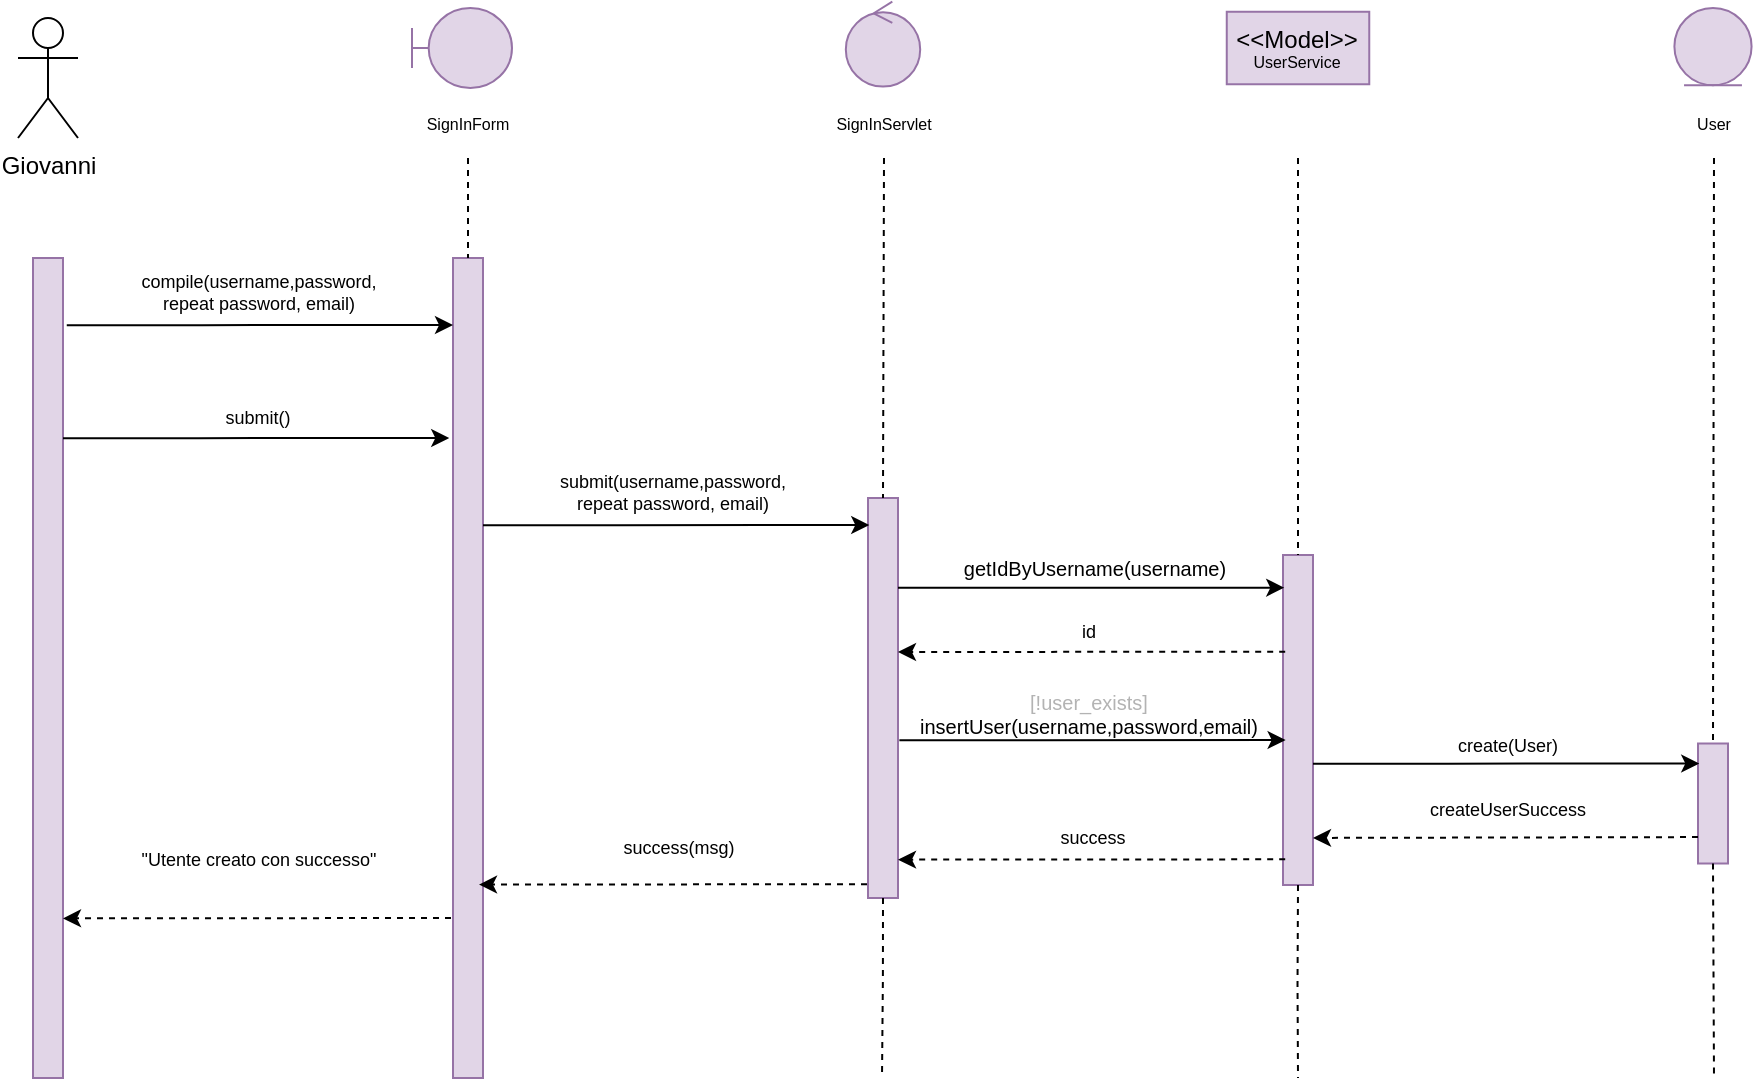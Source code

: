 <mxfile version="15.6.8" type="device"><diagram id="WpRlc5r96wPyT1yBFLWO" name="Page-1"><mxGraphModel dx="1372" dy="717" grid="1" gridSize="10" guides="1" tooltips="1" connect="1" arrows="1" fold="1" page="1" pageScale="1" pageWidth="827" pageHeight="1169" math="0" shadow="0"><root><mxCell id="0"/><mxCell id="1" parent="0"/><mxCell id="WPhjHyZeCxfKg7nktDVD-418" value="Giovanni" style="shape=umlActor;verticalLabelPosition=bottom;verticalAlign=top;html=1;outlineConnect=0;" vertex="1" parent="1"><mxGeometry x="710" y="740" width="30" height="60" as="geometry"/></mxCell><mxCell id="WPhjHyZeCxfKg7nktDVD-419" value="" style="rounded=0;whiteSpace=wrap;html=1;fillColor=#e1d5e7;strokeColor=#9673a6;" vertex="1" parent="1"><mxGeometry x="717.5" y="860" width="15" height="410" as="geometry"/></mxCell><mxCell id="WPhjHyZeCxfKg7nktDVD-420" value="" style="rounded=0;whiteSpace=wrap;html=1;fillColor=#e1d5e7;strokeColor=#9673a6;" vertex="1" parent="1"><mxGeometry x="927.5" y="860" width="15" height="410" as="geometry"/></mxCell><mxCell id="WPhjHyZeCxfKg7nktDVD-421" value="" style="endArrow=none;dashed=1;html=1;rounded=0;fontSize=8;entryX=0.5;entryY=0;entryDx=0;entryDy=0;exitX=0.5;exitY=1;exitDx=0;exitDy=0;" edge="1" parent="1" target="WPhjHyZeCxfKg7nktDVD-420"><mxGeometry width="50" height="50" relative="1" as="geometry"><mxPoint x="935" y="810" as="sourcePoint"/><mxPoint x="957.5" y="870" as="targetPoint"/></mxGeometry></mxCell><mxCell id="WPhjHyZeCxfKg7nktDVD-423" value="&lt;div&gt;SignInForm&lt;br&gt;&lt;/div&gt;" style="text;html=1;strokeColor=none;fillColor=none;align=center;verticalAlign=middle;whiteSpace=wrap;rounded=0;fontSize=8;" vertex="1" parent="1"><mxGeometry x="920" y="785" width="30" height="15" as="geometry"/></mxCell><mxCell id="WPhjHyZeCxfKg7nktDVD-424" value="submit()" style="text;html=1;strokeColor=none;fillColor=none;align=center;verticalAlign=middle;whiteSpace=wrap;rounded=0;fontSize=9;" vertex="1" parent="1"><mxGeometry x="770" y="930" width="120" height="20" as="geometry"/></mxCell><mxCell id="WPhjHyZeCxfKg7nktDVD-426" value="SignInServlet" style="text;html=1;strokeColor=none;fillColor=none;align=center;verticalAlign=middle;whiteSpace=wrap;rounded=0;fontSize=8;" vertex="1" parent="1"><mxGeometry x="1127.5" y="785" width="30" height="15" as="geometry"/></mxCell><mxCell id="WPhjHyZeCxfKg7nktDVD-427" value="" style="rounded=0;whiteSpace=wrap;html=1;fillColor=#e1d5e7;strokeColor=#9673a6;" vertex="1" parent="1"><mxGeometry x="1135" y="980" width="15" height="200" as="geometry"/></mxCell><mxCell id="WPhjHyZeCxfKg7nktDVD-428" value="" style="endArrow=none;dashed=1;html=1;rounded=0;fontSize=8;entryX=0.5;entryY=0;entryDx=0;entryDy=0;" edge="1" parent="1" target="WPhjHyZeCxfKg7nktDVD-427"><mxGeometry width="50" height="50" relative="1" as="geometry"><mxPoint x="1143" y="810" as="sourcePoint"/><mxPoint x="1187.5" y="883.5" as="targetPoint"/></mxGeometry></mxCell><mxCell id="WPhjHyZeCxfKg7nktDVD-430" value="&lt;font color=&quot;#B3B3B3&quot;&gt;[!user_exists] &lt;/font&gt;insertUser(username,password,email)" style="text;html=1;strokeColor=none;fillColor=none;align=center;verticalAlign=middle;whiteSpace=wrap;rounded=0;fontSize=10;" vertex="1" parent="1"><mxGeometry x="1148.75" y="1073.75" width="192.5" height="29" as="geometry"/></mxCell><mxCell id="WPhjHyZeCxfKg7nktDVD-431" value="" style="rounded=0;whiteSpace=wrap;html=1;fillColor=#e1d5e7;strokeColor=#9673a6;" vertex="1" parent="1"><mxGeometry x="1342.5" y="1008.5" width="15" height="165" as="geometry"/></mxCell><mxCell id="WPhjHyZeCxfKg7nktDVD-432" value="" style="endArrow=none;dashed=1;html=1;rounded=0;fontSize=8;entryX=0.5;entryY=0;entryDx=0;entryDy=0;" edge="1" parent="1" target="WPhjHyZeCxfKg7nktDVD-431"><mxGeometry width="50" height="50" relative="1" as="geometry"><mxPoint x="1350" y="810" as="sourcePoint"/><mxPoint x="1372.5" y="908.5" as="targetPoint"/></mxGeometry></mxCell><mxCell id="WPhjHyZeCxfKg7nktDVD-434" value="&lt;font style=&quot;font-size: 9px;&quot;&gt;create(User)&lt;/font&gt;" style="text;html=1;strokeColor=none;fillColor=none;align=center;verticalAlign=middle;whiteSpace=wrap;rounded=0;fontSize=9;" vertex="1" parent="1"><mxGeometry x="1360" y="1093.75" width="190" height="20" as="geometry"/></mxCell><mxCell id="WPhjHyZeCxfKg7nktDVD-436" value="" style="rounded=0;whiteSpace=wrap;html=1;fillColor=#e1d5e7;strokeColor=#9673a6;" vertex="1" parent="1"><mxGeometry x="1550" y="1102.75" width="15" height="60" as="geometry"/></mxCell><mxCell id="WPhjHyZeCxfKg7nktDVD-437" value="" style="endArrow=none;dashed=1;html=1;rounded=0;fontSize=8;entryX=0.5;entryY=0;entryDx=0;entryDy=0;" edge="1" parent="1" target="WPhjHyZeCxfKg7nktDVD-436"><mxGeometry width="50" height="50" relative="1" as="geometry"><mxPoint x="1558" y="810" as="sourcePoint"/><mxPoint x="1484.66" y="1001.25" as="targetPoint"/></mxGeometry></mxCell><mxCell id="WPhjHyZeCxfKg7nktDVD-438" value="&lt;div&gt;createUserSuccess&lt;/div&gt;" style="text;html=1;strokeColor=none;fillColor=none;align=center;verticalAlign=middle;whiteSpace=wrap;rounded=0;fontSize=9;" vertex="1" parent="1"><mxGeometry x="1395" y="1133" width="120" height="5" as="geometry"/></mxCell><mxCell id="WPhjHyZeCxfKg7nktDVD-439" value="" style="endArrow=classic;html=1;rounded=0;dashed=1;fontSize=7;entryX=1;entryY=0.333;entryDx=0;entryDy=0;entryPerimeter=0;" edge="1" parent="1"><mxGeometry width="50" height="50" relative="1" as="geometry"><mxPoint x="1550" y="1149.54" as="sourcePoint"/><mxPoint x="1357.5" y="1149.96" as="targetPoint"/></mxGeometry></mxCell><mxCell id="WPhjHyZeCxfKg7nktDVD-440" value="" style="endArrow=none;dashed=1;html=1;rounded=0;fontSize=8;exitX=0.5;exitY=1;exitDx=0;exitDy=0;" edge="1" parent="1" source="WPhjHyZeCxfKg7nktDVD-436"><mxGeometry width="50" height="50" relative="1" as="geometry"><mxPoint x="1484.99" y="1216.25" as="sourcePoint"/><mxPoint x="1558" y="1270" as="targetPoint"/></mxGeometry></mxCell><mxCell id="WPhjHyZeCxfKg7nktDVD-441" value="" style="endArrow=none;dashed=1;html=1;rounded=0;fontSize=8;exitX=0.5;exitY=1;exitDx=0;exitDy=0;" edge="1" parent="1" source="WPhjHyZeCxfKg7nktDVD-431"><mxGeometry width="50" height="50" relative="1" as="geometry"><mxPoint x="1350.25" y="1193.5" as="sourcePoint"/><mxPoint x="1350" y="1270" as="targetPoint"/><Array as="points"><mxPoint x="1349.76" y="1223.5"/></Array></mxGeometry></mxCell><mxCell id="WPhjHyZeCxfKg7nktDVD-442" value="" style="endArrow=none;dashed=1;html=1;rounded=0;fontSize=8;exitX=0.5;exitY=1;exitDx=0;exitDy=0;" edge="1" parent="1" source="WPhjHyZeCxfKg7nktDVD-427"><mxGeometry width="50" height="50" relative="1" as="geometry"><mxPoint x="1142.94" y="1190" as="sourcePoint"/><mxPoint x="1142" y="1270" as="targetPoint"/><Array as="points"><mxPoint x="1142.45" y="1220"/></Array></mxGeometry></mxCell><mxCell id="WPhjHyZeCxfKg7nktDVD-443" value="User" style="text;html=1;strokeColor=none;fillColor=none;align=center;verticalAlign=middle;whiteSpace=wrap;rounded=0;fontSize=8;" vertex="1" parent="1"><mxGeometry x="1542.5" y="785" width="30" height="15" as="geometry"/></mxCell><mxCell id="WPhjHyZeCxfKg7nktDVD-444" value="" style="endArrow=classic;html=1;rounded=0;exitX=1;exitY=0;exitDx=0;exitDy=0;entryX=-0.125;entryY=0.121;entryDx=0;entryDy=0;entryPerimeter=0;" edge="1" parent="1"><mxGeometry width="50" height="50" relative="1" as="geometry"><mxPoint x="732.5" y="950.07" as="sourcePoint"/><mxPoint x="925.625" y="950" as="targetPoint"/><Array as="points"><mxPoint x="780" y="950.07"/><mxPoint x="800" y="950.07"/></Array></mxGeometry></mxCell><mxCell id="WPhjHyZeCxfKg7nktDVD-445" value="" style="endArrow=classic;html=1;rounded=0;exitX=1;exitY=0;exitDx=0;exitDy=0;entryX=-0.125;entryY=0.121;entryDx=0;entryDy=0;entryPerimeter=0;" edge="1" parent="1"><mxGeometry width="50" height="50" relative="1" as="geometry"><mxPoint x="942.5" y="993.57" as="sourcePoint"/><mxPoint x="1135.625" y="993.5" as="targetPoint"/><Array as="points"><mxPoint x="990" y="993.57"/><mxPoint x="1010" y="993.57"/></Array></mxGeometry></mxCell><mxCell id="WPhjHyZeCxfKg7nktDVD-446" value="&lt;div style=&quot;font-size: 9px&quot;&gt;&lt;font style=&quot;font-size: 9px&quot;&gt;submit(username,password,&lt;/font&gt;&lt;/div&gt;&lt;div style=&quot;font-size: 9px&quot;&gt;&lt;font style=&quot;font-size: 9px&quot;&gt;repeat password, email)&lt;/font&gt;&lt;/div&gt;" style="text;html=1;strokeColor=none;fillColor=none;align=center;verticalAlign=middle;whiteSpace=wrap;rounded=0;fontSize=9;" vertex="1" parent="1"><mxGeometry x="940" y="960" width="195" height="33.5" as="geometry"/></mxCell><mxCell id="WPhjHyZeCxfKg7nktDVD-447" value="" style="endArrow=classic;html=1;rounded=0;exitX=1;exitY=0;exitDx=0;exitDy=0;entryX=-0.125;entryY=0.121;entryDx=0;entryDy=0;entryPerimeter=0;" edge="1" parent="1"><mxGeometry width="50" height="50" relative="1" as="geometry"><mxPoint x="734.38" y="893.57" as="sourcePoint"/><mxPoint x="927.505" y="893.5" as="targetPoint"/><Array as="points"><mxPoint x="781.88" y="893.57"/><mxPoint x="801.88" y="893.57"/></Array></mxGeometry></mxCell><mxCell id="WPhjHyZeCxfKg7nktDVD-448" value="" style="endArrow=classic;html=1;rounded=0;dashed=1;fontSize=7;exitX=-0.047;exitY=0.97;exitDx=0;exitDy=0;exitPerimeter=0;" edge="1" parent="1"><mxGeometry width="50" height="50" relative="1" as="geometry"><mxPoint x="1134.505" y="1173.1" as="sourcePoint"/><mxPoint x="940.5" y="1173.29" as="targetPoint"/></mxGeometry></mxCell><mxCell id="WPhjHyZeCxfKg7nktDVD-449" value="" style="endArrow=classic;html=1;rounded=0;exitX=1;exitY=0;exitDx=0;exitDy=0;entryX=-0.125;entryY=0.121;entryDx=0;entryDy=0;entryPerimeter=0;" edge="1" parent="1"><mxGeometry width="50" height="50" relative="1" as="geometry"><mxPoint x="1150" y="1024.93" as="sourcePoint"/><mxPoint x="1343.125" y="1024.86" as="targetPoint"/><Array as="points"><mxPoint x="1197.5" y="1024.93"/><mxPoint x="1217.5" y="1024.93"/></Array></mxGeometry></mxCell><mxCell id="WPhjHyZeCxfKg7nktDVD-450" value="&lt;div style=&quot;font-size: 9px;&quot;&gt;&lt;font style=&quot;font-size: 9px;&quot;&gt;compile(username,password,&lt;/font&gt;&lt;/div&gt;&lt;div style=&quot;font-size: 9px;&quot;&gt;&lt;font style=&quot;font-size: 9px;&quot;&gt;repeat password, email)&lt;/font&gt;&lt;/div&gt;" style="text;html=1;strokeColor=none;fillColor=none;align=center;verticalAlign=middle;whiteSpace=wrap;rounded=0;fontSize=9;" vertex="1" parent="1"><mxGeometry x="732.5" y="860" width="195" height="33.5" as="geometry"/></mxCell><mxCell id="WPhjHyZeCxfKg7nktDVD-451" value="success(msg)" style="text;html=1;strokeColor=none;fillColor=none;align=center;verticalAlign=middle;whiteSpace=wrap;rounded=0;fontSize=9;" vertex="1" parent="1"><mxGeometry x="942.5" y="1140" width="195" height="30" as="geometry"/></mxCell><mxCell id="WPhjHyZeCxfKg7nktDVD-452" value="&quot;Utente creato con successo&quot;" style="text;html=1;strokeColor=none;fillColor=none;align=center;verticalAlign=middle;whiteSpace=wrap;rounded=0;fontSize=9;" vertex="1" parent="1"><mxGeometry x="732.5" y="1144.05" width="195" height="33.5" as="geometry"/></mxCell><mxCell id="WPhjHyZeCxfKg7nktDVD-453" value="success" style="text;html=1;strokeColor=none;fillColor=none;align=center;verticalAlign=middle;whiteSpace=wrap;rounded=0;fontSize=9;" vertex="1" parent="1"><mxGeometry x="1149.75" y="1133" width="195" height="33.5" as="geometry"/></mxCell><mxCell id="WPhjHyZeCxfKg7nktDVD-454" value="" style="endArrow=classic;html=1;rounded=0;dashed=1;fontSize=7;exitX=0.073;exitY=0.293;exitDx=0;exitDy=0;exitPerimeter=0;" edge="1" parent="1" source="WPhjHyZeCxfKg7nktDVD-431"><mxGeometry width="50" height="50" relative="1" as="geometry"><mxPoint x="1339.505" y="1056.6" as="sourcePoint"/><mxPoint x="1150" y="1057.0" as="targetPoint"/></mxGeometry></mxCell><mxCell id="WPhjHyZeCxfKg7nktDVD-455" value="id" style="text;html=1;strokeColor=none;fillColor=none;align=center;verticalAlign=middle;whiteSpace=wrap;rounded=0;fontSize=9;" vertex="1" parent="1"><mxGeometry x="1147.5" y="1040" width="195" height="13.5" as="geometry"/></mxCell><mxCell id="WPhjHyZeCxfKg7nktDVD-456" value="" style="endArrow=classic;html=1;rounded=0;dashed=1;fontSize=7;exitX=0.073;exitY=0.293;exitDx=0;exitDy=0;exitPerimeter=0;" edge="1" parent="1"><mxGeometry width="50" height="50" relative="1" as="geometry"><mxPoint x="1343.595" y="1160.665" as="sourcePoint"/><mxPoint x="1150" y="1160.82" as="targetPoint"/></mxGeometry></mxCell><mxCell id="WPhjHyZeCxfKg7nktDVD-457" value="getIdByUsername(username)" style="text;html=1;strokeColor=none;fillColor=none;align=center;verticalAlign=middle;whiteSpace=wrap;rounded=0;fontSize=10;" vertex="1" parent="1"><mxGeometry x="1152.25" y="1010" width="192.5" height="10" as="geometry"/></mxCell><mxCell id="WPhjHyZeCxfKg7nktDVD-458" value="" style="endArrow=classic;html=1;rounded=0;exitX=1;exitY=0;exitDx=0;exitDy=0;entryX=-0.125;entryY=0.121;entryDx=0;entryDy=0;entryPerimeter=0;" edge="1" parent="1"><mxGeometry width="50" height="50" relative="1" as="geometry"><mxPoint x="1150.69" y="1101.07" as="sourcePoint"/><mxPoint x="1343.815" y="1101.0" as="targetPoint"/><Array as="points"><mxPoint x="1198.19" y="1101.07"/><mxPoint x="1218.19" y="1101.07"/></Array></mxGeometry></mxCell><mxCell id="WPhjHyZeCxfKg7nktDVD-459" value="" style="endArrow=classic;html=1;rounded=0;exitX=1;exitY=0;exitDx=0;exitDy=0;entryX=-0.125;entryY=0.121;entryDx=0;entryDy=0;entryPerimeter=0;" edge="1" parent="1"><mxGeometry width="50" height="50" relative="1" as="geometry"><mxPoint x="1357.5" y="1112.82" as="sourcePoint"/><mxPoint x="1550.625" y="1112.75" as="targetPoint"/><Array as="points"><mxPoint x="1405" y="1112.82"/><mxPoint x="1425" y="1112.82"/></Array></mxGeometry></mxCell><mxCell id="WPhjHyZeCxfKg7nktDVD-460" value="" style="endArrow=classic;html=1;rounded=0;dashed=1;fontSize=7;exitX=-0.047;exitY=0.97;exitDx=0;exitDy=0;exitPerimeter=0;" edge="1" parent="1"><mxGeometry width="50" height="50" relative="1" as="geometry"><mxPoint x="926.505" y="1190.0" as="sourcePoint"/><mxPoint x="732.5" y="1190.19" as="targetPoint"/></mxGeometry></mxCell><mxCell id="WPhjHyZeCxfKg7nktDVD-461" value="" style="shape=umlBoundary;whiteSpace=wrap;html=1;fillColor=#e1d5e7;strokeColor=#9673a6;" vertex="1" parent="1"><mxGeometry x="907" y="735" width="50" height="40" as="geometry"/></mxCell><mxCell id="WPhjHyZeCxfKg7nktDVD-462" value="" style="ellipse;shape=umlControl;whiteSpace=wrap;html=1;fillColor=#e1d5e7;strokeColor=#9673a6;" vertex="1" parent="1"><mxGeometry x="1123.91" y="731.79" width="37.19" height="42.5" as="geometry"/></mxCell><mxCell id="WPhjHyZeCxfKg7nktDVD-463" value="&lt;div&gt;&amp;lt;&amp;lt;Model&amp;gt;&amp;gt;&lt;/div&gt;&lt;div style=&quot;font-size: 8px&quot;&gt;UserService&lt;br&gt;&lt;/div&gt;" style="rounded=0;whiteSpace=wrap;html=1;fillColor=#e1d5e7;strokeColor=#9673a6;" vertex="1" parent="1"><mxGeometry x="1314.38" y="736.88" width="71.25" height="36.25" as="geometry"/></mxCell><mxCell id="WPhjHyZeCxfKg7nktDVD-464" value="" style="ellipse;shape=umlEntity;whiteSpace=wrap;html=1;fontSize=8;fillColor=#e1d5e7;strokeColor=#9673a6;" vertex="1" parent="1"><mxGeometry x="1538.2" y="735" width="38.59" height="38.59" as="geometry"/></mxCell></root></mxGraphModel></diagram></mxfile>